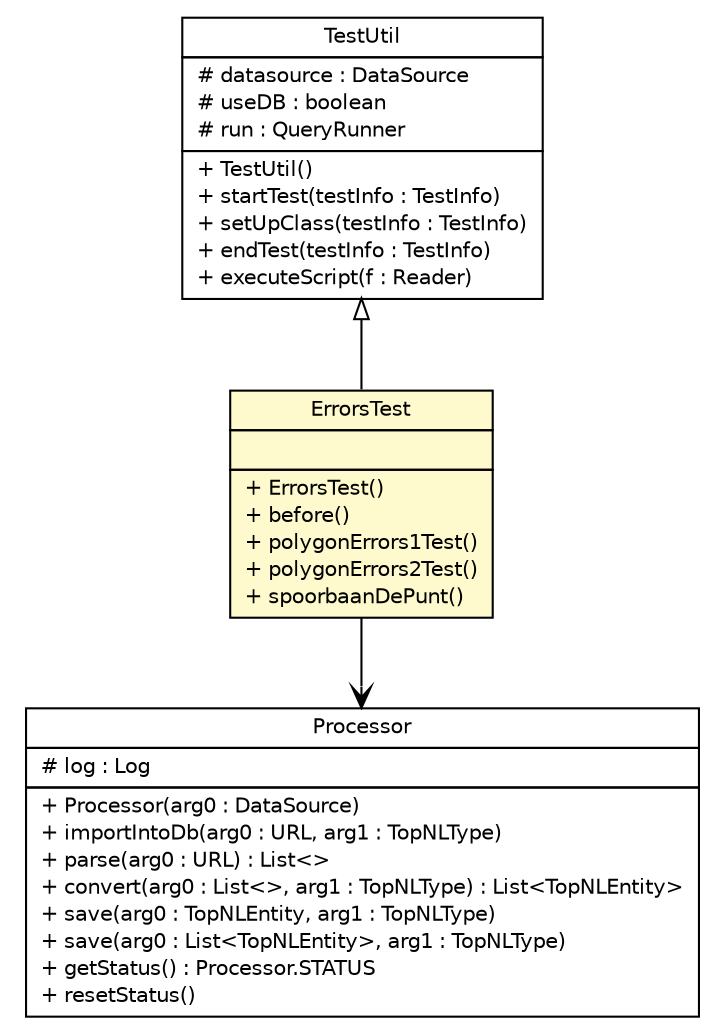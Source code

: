 #!/usr/local/bin/dot
#
# Class diagram 
# Generated by UMLGraph version R5_6-24-gf6e263 (http://www.umlgraph.org/)
#

digraph G {
	edge [fontname="Helvetica",fontsize=10,labelfontname="Helvetica",labelfontsize=10];
	node [fontname="Helvetica",fontsize=10,shape=plaintext];
	nodesep=0.25;
	ranksep=0.5;
	// nl.b3p.topnl.ErrorsTest
	c62 [label=<<table title="nl.b3p.topnl.ErrorsTest" border="0" cellborder="1" cellspacing="0" cellpadding="2" port="p" bgcolor="lemonChiffon" href="./ErrorsTest.html">
		<tr><td><table border="0" cellspacing="0" cellpadding="1">
<tr><td align="center" balign="center"> ErrorsTest </td></tr>
		</table></td></tr>
		<tr><td><table border="0" cellspacing="0" cellpadding="1">
<tr><td align="left" balign="left">  </td></tr>
		</table></td></tr>
		<tr><td><table border="0" cellspacing="0" cellpadding="1">
<tr><td align="left" balign="left"> + ErrorsTest() </td></tr>
<tr><td align="left" balign="left"> + before() </td></tr>
<tr><td align="left" balign="left"> + polygonErrors1Test() </td></tr>
<tr><td align="left" balign="left"> + polygonErrors2Test() </td></tr>
<tr><td align="left" balign="left"> + spoorbaanDePunt() </td></tr>
		</table></td></tr>
		</table>>, URL="./ErrorsTest.html", fontname="Helvetica", fontcolor="black", fontsize=10.0];
	// nl.b3p.topnl.TestUtil
	c63 [label=<<table title="nl.b3p.topnl.TestUtil" border="0" cellborder="1" cellspacing="0" cellpadding="2" port="p" href="./TestUtil.html">
		<tr><td><table border="0" cellspacing="0" cellpadding="1">
<tr><td align="center" balign="center"> TestUtil </td></tr>
		</table></td></tr>
		<tr><td><table border="0" cellspacing="0" cellpadding="1">
<tr><td align="left" balign="left"> # datasource : DataSource </td></tr>
<tr><td align="left" balign="left"> # useDB : boolean </td></tr>
<tr><td align="left" balign="left"> # run : QueryRunner </td></tr>
		</table></td></tr>
		<tr><td><table border="0" cellspacing="0" cellpadding="1">
<tr><td align="left" balign="left"> + TestUtil() </td></tr>
<tr><td align="left" balign="left"> + startTest(testInfo : TestInfo) </td></tr>
<tr><td align="left" balign="left"> + setUpClass(testInfo : TestInfo) </td></tr>
<tr><td align="left" balign="left"> + endTest(testInfo : TestInfo) </td></tr>
<tr><td align="left" balign="left"> + executeScript(f : Reader) </td></tr>
		</table></td></tr>
		</table>>, URL="./TestUtil.html", fontname="Helvetica", fontcolor="black", fontsize=10.0];
	//nl.b3p.topnl.ErrorsTest extends nl.b3p.topnl.TestUtil
	c63:p -> c62:p [dir=back,arrowtail=empty];
	// nl.b3p.topnl.ErrorsTest NAVASSOC nl.b3p.topnl.Processor
	c62:p -> c74:p [taillabel="", label="", headlabel="", fontname="Helvetica", fontcolor="black", fontsize=10.0, color="black", arrowhead=open];
	// nl.b3p.topnl.Processor
	c74 [label=<<table title="nl.b3p.topnl.Processor" border="0" cellborder="1" cellspacing="0" cellpadding="2" port="p">
		<tr><td><table border="0" cellspacing="0" cellpadding="1">
<tr><td align="center" balign="center"> Processor </td></tr>
		</table></td></tr>
		<tr><td><table border="0" cellspacing="0" cellpadding="1">
<tr><td align="left" balign="left"> # log : Log </td></tr>
		</table></td></tr>
		<tr><td><table border="0" cellspacing="0" cellpadding="1">
<tr><td align="left" balign="left"> + Processor(arg0 : DataSource) </td></tr>
<tr><td align="left" balign="left"> + importIntoDb(arg0 : URL, arg1 : TopNLType) </td></tr>
<tr><td align="left" balign="left"> + parse(arg0 : URL) : List&lt;&gt; </td></tr>
<tr><td align="left" balign="left"> + convert(arg0 : List&lt;&gt;, arg1 : TopNLType) : List&lt;TopNLEntity&gt; </td></tr>
<tr><td align="left" balign="left"> + save(arg0 : TopNLEntity, arg1 : TopNLType) </td></tr>
<tr><td align="left" balign="left"> + save(arg0 : List&lt;TopNLEntity&gt;, arg1 : TopNLType) </td></tr>
<tr><td align="left" balign="left"> + getStatus() : Processor.STATUS </td></tr>
<tr><td align="left" balign="left"> + resetStatus() </td></tr>
		</table></td></tr>
		</table>>, URL="null", fontname="Helvetica", fontcolor="black", fontsize=10.0];
}


